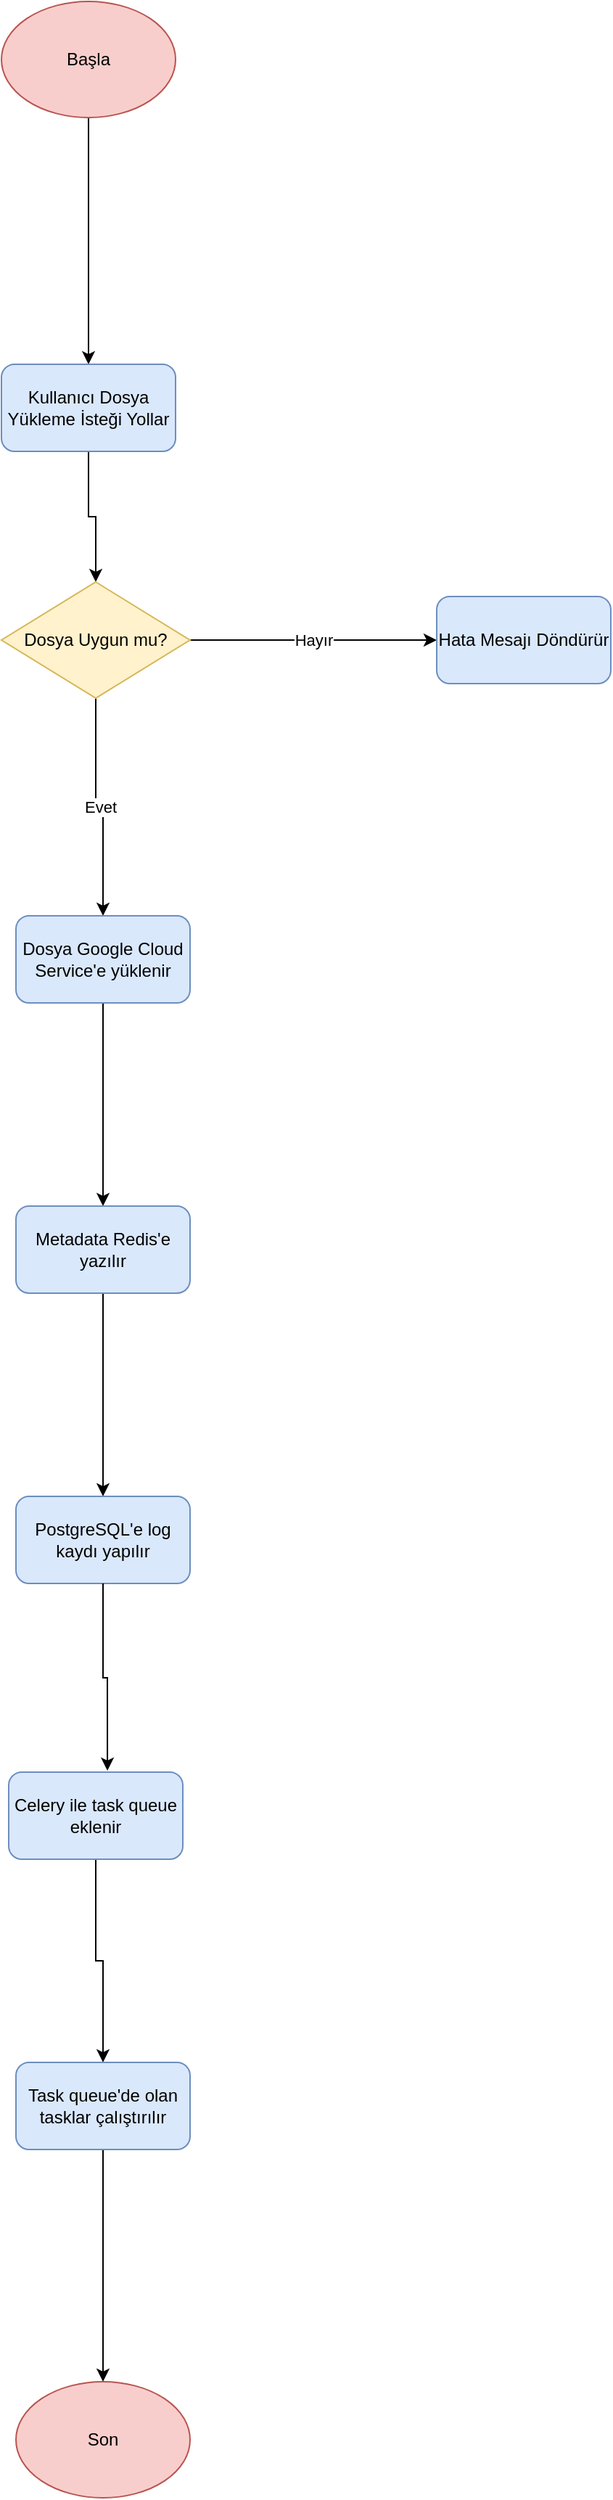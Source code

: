 <mxfile version="28.0.6">
  <diagram name="Sayfa -1" id="IDAEFWOsYxgJQWsKytU8">
    <mxGraphModel dx="1408" dy="823" grid="1" gridSize="10" guides="1" tooltips="1" connect="1" arrows="1" fold="1" page="1" pageScale="1" pageWidth="1654" pageHeight="2336" math="0" shadow="0">
      <root>
        <mxCell id="0" />
        <mxCell id="1" parent="0" />
        <mxCell id="57u8Hl91U_zPTX2pg8Y3-12" style="edgeStyle=orthogonalEdgeStyle;rounded=0;orthogonalLoop=1;jettySize=auto;html=1;exitX=0.5;exitY=1;exitDx=0;exitDy=0;entryX=0.5;entryY=0;entryDx=0;entryDy=0;" edge="1" parent="1" source="57u8Hl91U_zPTX2pg8Y3-1" target="57u8Hl91U_zPTX2pg8Y3-2">
          <mxGeometry relative="1" as="geometry" />
        </mxCell>
        <mxCell id="57u8Hl91U_zPTX2pg8Y3-1" value="Başla" style="ellipse;whiteSpace=wrap;html=1;fillColor=#f8cecc;strokeColor=#b85450;" vertex="1" parent="1">
          <mxGeometry x="550" y="40" width="120" height="80" as="geometry" />
        </mxCell>
        <mxCell id="57u8Hl91U_zPTX2pg8Y3-13" style="edgeStyle=orthogonalEdgeStyle;rounded=0;orthogonalLoop=1;jettySize=auto;html=1;exitX=0.5;exitY=1;exitDx=0;exitDy=0;entryX=0.5;entryY=0;entryDx=0;entryDy=0;" edge="1" parent="1" source="57u8Hl91U_zPTX2pg8Y3-2" target="57u8Hl91U_zPTX2pg8Y3-3">
          <mxGeometry relative="1" as="geometry" />
        </mxCell>
        <mxCell id="57u8Hl91U_zPTX2pg8Y3-2" value="Kullanıcı Dosya Yükleme İsteği Yollar" style="rounded=1;whiteSpace=wrap;html=1;fillColor=#dae8fc;strokeColor=#6c8ebf;" vertex="1" parent="1">
          <mxGeometry x="550" y="290" width="120" height="60" as="geometry" />
        </mxCell>
        <mxCell id="57u8Hl91U_zPTX2pg8Y3-14" value="Hayır" style="edgeStyle=orthogonalEdgeStyle;rounded=0;orthogonalLoop=1;jettySize=auto;html=1;exitX=1;exitY=0.5;exitDx=0;exitDy=0;entryX=0;entryY=0.5;entryDx=0;entryDy=0;" edge="1" parent="1" source="57u8Hl91U_zPTX2pg8Y3-3" target="57u8Hl91U_zPTX2pg8Y3-4">
          <mxGeometry relative="1" as="geometry" />
        </mxCell>
        <mxCell id="57u8Hl91U_zPTX2pg8Y3-15" value="Evet" style="edgeStyle=orthogonalEdgeStyle;rounded=0;orthogonalLoop=1;jettySize=auto;html=1;exitX=0.5;exitY=1;exitDx=0;exitDy=0;entryX=0.5;entryY=0;entryDx=0;entryDy=0;" edge="1" parent="1" source="57u8Hl91U_zPTX2pg8Y3-3" target="57u8Hl91U_zPTX2pg8Y3-5">
          <mxGeometry relative="1" as="geometry" />
        </mxCell>
        <mxCell id="57u8Hl91U_zPTX2pg8Y3-3" value="Dosya Uygun mu?" style="rhombus;whiteSpace=wrap;html=1;fillColor=#fff2cc;strokeColor=#d6b656;" vertex="1" parent="1">
          <mxGeometry x="550" y="440" width="130" height="80" as="geometry" />
        </mxCell>
        <mxCell id="57u8Hl91U_zPTX2pg8Y3-4" value="Hata Mesajı Döndürür" style="rounded=1;whiteSpace=wrap;html=1;fillColor=#dae8fc;strokeColor=#6c8ebf;" vertex="1" parent="1">
          <mxGeometry x="850" y="450" width="120" height="60" as="geometry" />
        </mxCell>
        <mxCell id="57u8Hl91U_zPTX2pg8Y3-16" style="edgeStyle=orthogonalEdgeStyle;rounded=0;orthogonalLoop=1;jettySize=auto;html=1;exitX=0.5;exitY=1;exitDx=0;exitDy=0;entryX=0.5;entryY=0;entryDx=0;entryDy=0;" edge="1" parent="1" source="57u8Hl91U_zPTX2pg8Y3-5" target="57u8Hl91U_zPTX2pg8Y3-6">
          <mxGeometry relative="1" as="geometry" />
        </mxCell>
        <mxCell id="57u8Hl91U_zPTX2pg8Y3-5" value="Dosya Google Cloud Service&#39;e yüklenir" style="rounded=1;whiteSpace=wrap;html=1;fillColor=#dae8fc;strokeColor=#6c8ebf;" vertex="1" parent="1">
          <mxGeometry x="560" y="670" width="120" height="60" as="geometry" />
        </mxCell>
        <mxCell id="57u8Hl91U_zPTX2pg8Y3-17" style="edgeStyle=orthogonalEdgeStyle;rounded=0;orthogonalLoop=1;jettySize=auto;html=1;exitX=0.5;exitY=1;exitDx=0;exitDy=0;entryX=0.5;entryY=0;entryDx=0;entryDy=0;" edge="1" parent="1" source="57u8Hl91U_zPTX2pg8Y3-6" target="57u8Hl91U_zPTX2pg8Y3-8">
          <mxGeometry relative="1" as="geometry" />
        </mxCell>
        <mxCell id="57u8Hl91U_zPTX2pg8Y3-6" value="Metadata Redis&#39;e yazılır" style="rounded=1;whiteSpace=wrap;html=1;fillColor=#dae8fc;strokeColor=#6c8ebf;" vertex="1" parent="1">
          <mxGeometry x="560" y="870" width="120" height="60" as="geometry" />
        </mxCell>
        <mxCell id="57u8Hl91U_zPTX2pg8Y3-8" value="PostgreSQL&#39;e log kaydı yapılır" style="rounded=1;whiteSpace=wrap;html=1;fillColor=#dae8fc;strokeColor=#6c8ebf;" vertex="1" parent="1">
          <mxGeometry x="560" y="1070" width="120" height="60" as="geometry" />
        </mxCell>
        <mxCell id="57u8Hl91U_zPTX2pg8Y3-19" style="edgeStyle=orthogonalEdgeStyle;rounded=0;orthogonalLoop=1;jettySize=auto;html=1;exitX=0.5;exitY=1;exitDx=0;exitDy=0;entryX=0.5;entryY=0;entryDx=0;entryDy=0;" edge="1" parent="1" source="57u8Hl91U_zPTX2pg8Y3-9" target="57u8Hl91U_zPTX2pg8Y3-10">
          <mxGeometry relative="1" as="geometry" />
        </mxCell>
        <mxCell id="57u8Hl91U_zPTX2pg8Y3-9" value="Celery ile task queue eklenir" style="rounded=1;whiteSpace=wrap;html=1;fillColor=#dae8fc;strokeColor=#6c8ebf;" vertex="1" parent="1">
          <mxGeometry x="555" y="1260" width="120" height="60" as="geometry" />
        </mxCell>
        <mxCell id="57u8Hl91U_zPTX2pg8Y3-20" style="edgeStyle=orthogonalEdgeStyle;rounded=0;orthogonalLoop=1;jettySize=auto;html=1;exitX=0.5;exitY=1;exitDx=0;exitDy=0;entryX=0.5;entryY=0;entryDx=0;entryDy=0;" edge="1" parent="1" source="57u8Hl91U_zPTX2pg8Y3-10" target="57u8Hl91U_zPTX2pg8Y3-11">
          <mxGeometry relative="1" as="geometry" />
        </mxCell>
        <mxCell id="57u8Hl91U_zPTX2pg8Y3-10" value="Task queue&#39;de olan tasklar çalıştırılır" style="rounded=1;whiteSpace=wrap;html=1;fillColor=#dae8fc;strokeColor=#6c8ebf;" vertex="1" parent="1">
          <mxGeometry x="560" y="1460" width="120" height="60" as="geometry" />
        </mxCell>
        <mxCell id="57u8Hl91U_zPTX2pg8Y3-11" value="Son" style="ellipse;whiteSpace=wrap;html=1;fillColor=#f8cecc;strokeColor=#b85450;" vertex="1" parent="1">
          <mxGeometry x="560" y="1680" width="120" height="80" as="geometry" />
        </mxCell>
        <mxCell id="57u8Hl91U_zPTX2pg8Y3-18" style="edgeStyle=orthogonalEdgeStyle;rounded=0;orthogonalLoop=1;jettySize=auto;html=1;exitX=0.5;exitY=1;exitDx=0;exitDy=0;entryX=0.567;entryY=-0.017;entryDx=0;entryDy=0;entryPerimeter=0;" edge="1" parent="1" source="57u8Hl91U_zPTX2pg8Y3-8" target="57u8Hl91U_zPTX2pg8Y3-9">
          <mxGeometry relative="1" as="geometry" />
        </mxCell>
      </root>
    </mxGraphModel>
  </diagram>
</mxfile>
